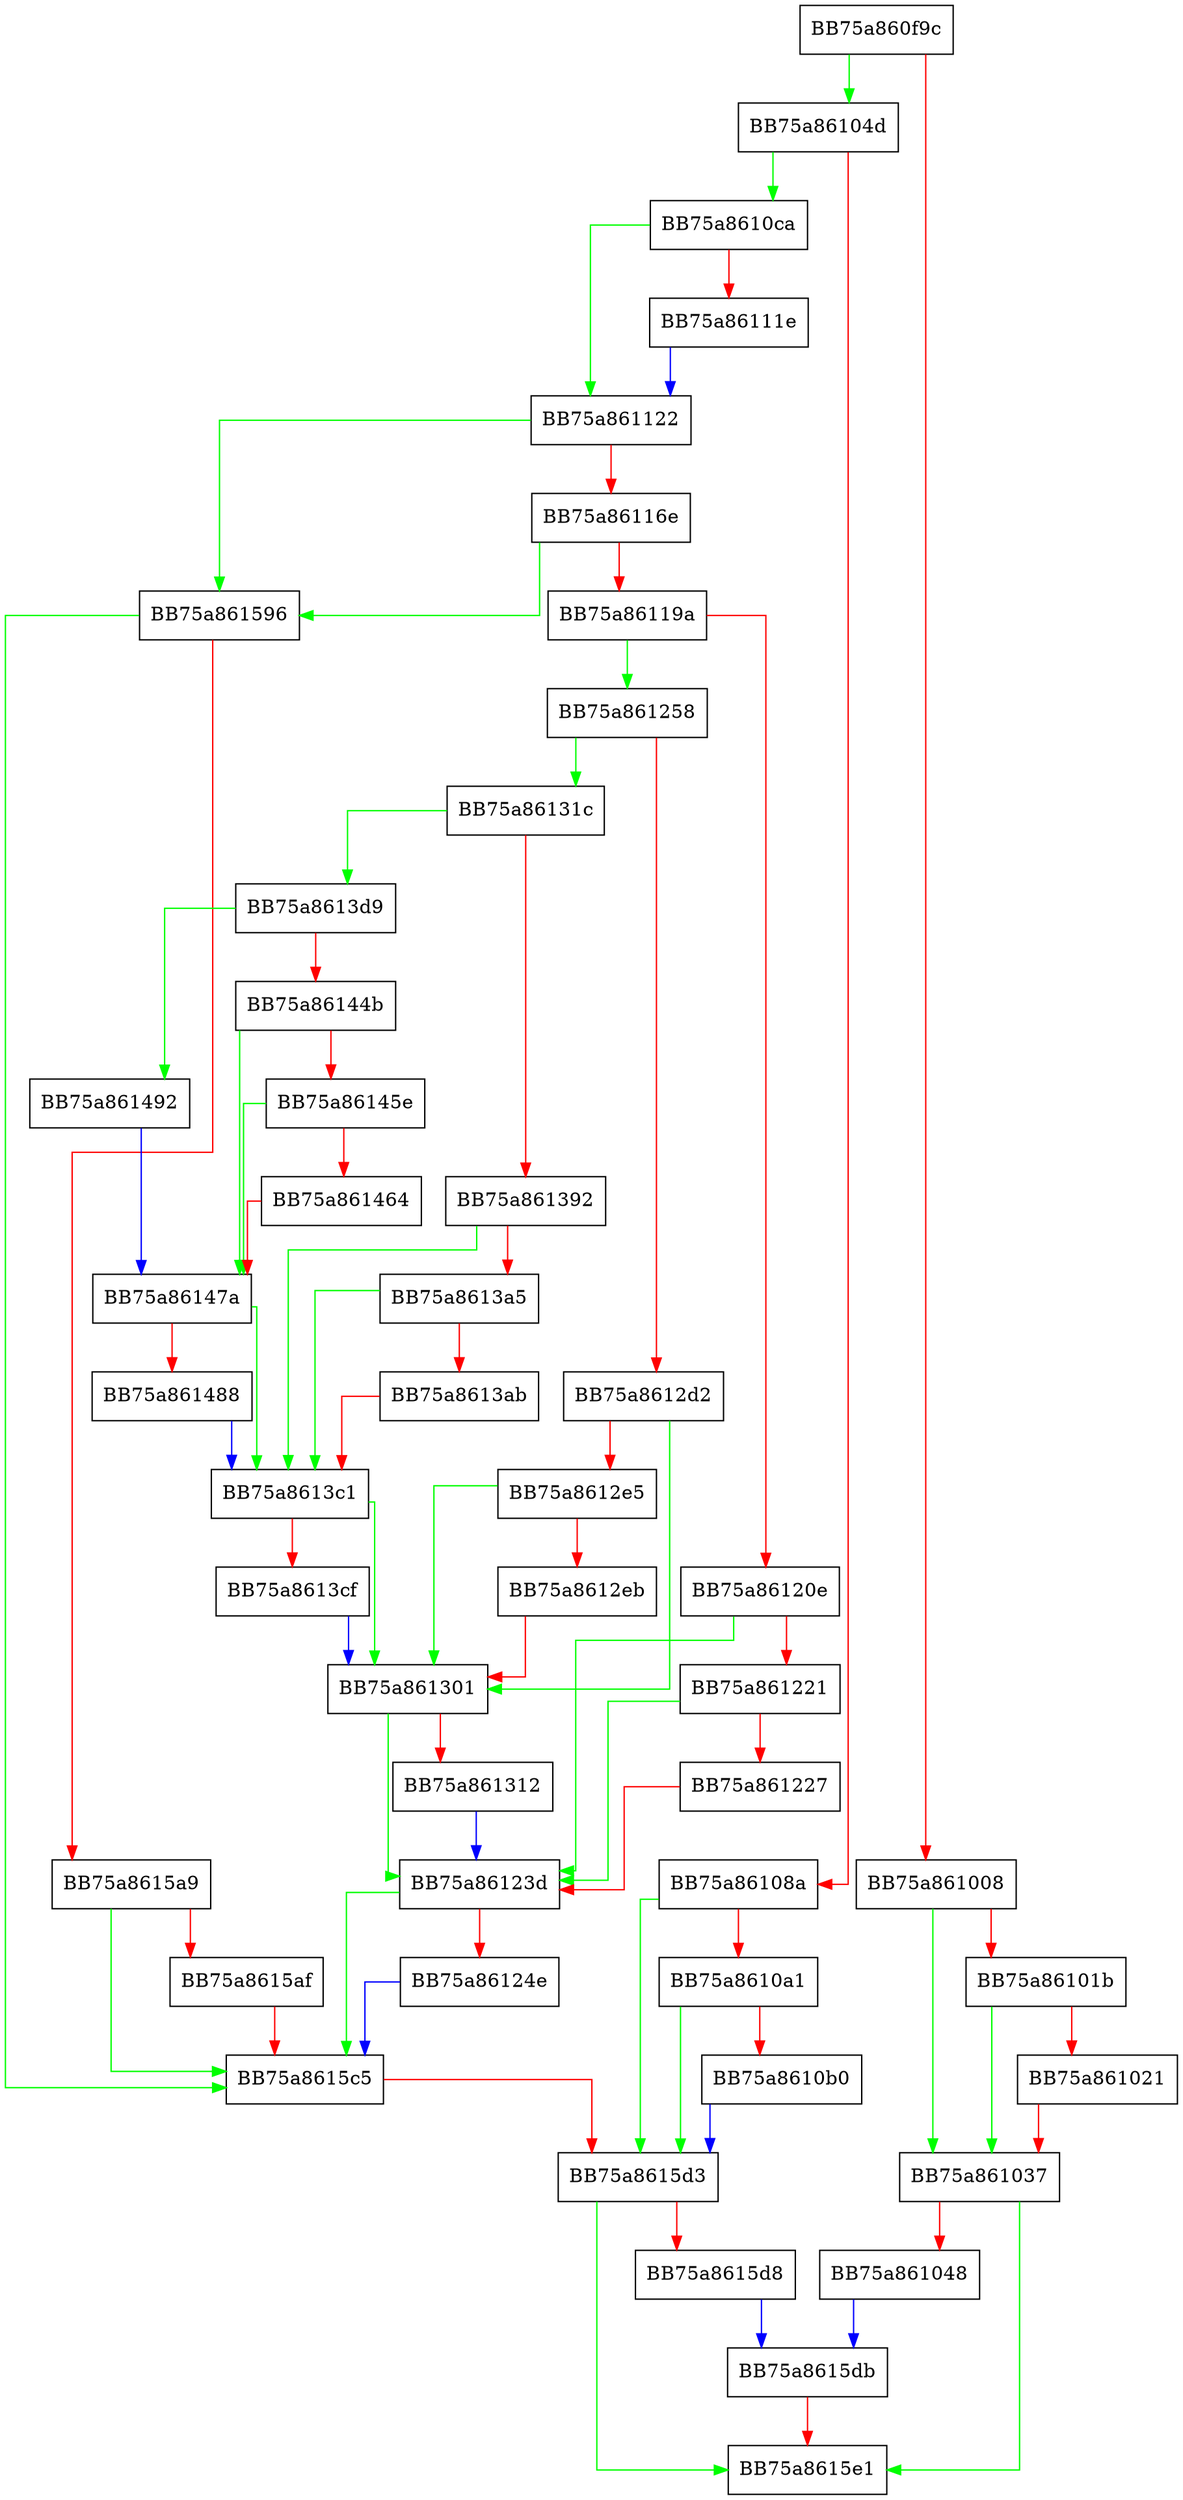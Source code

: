 digraph ProcessSecurityMitigationsIntegrityEvent {
  node [shape="box"];
  graph [splines=ortho];
  BB75a860f9c -> BB75a86104d [color="green"];
  BB75a860f9c -> BB75a861008 [color="red"];
  BB75a861008 -> BB75a861037 [color="green"];
  BB75a861008 -> BB75a86101b [color="red"];
  BB75a86101b -> BB75a861037 [color="green"];
  BB75a86101b -> BB75a861021 [color="red"];
  BB75a861021 -> BB75a861037 [color="red"];
  BB75a861037 -> BB75a8615e1 [color="green"];
  BB75a861037 -> BB75a861048 [color="red"];
  BB75a861048 -> BB75a8615db [color="blue"];
  BB75a86104d -> BB75a8610ca [color="green"];
  BB75a86104d -> BB75a86108a [color="red"];
  BB75a86108a -> BB75a8615d3 [color="green"];
  BB75a86108a -> BB75a8610a1 [color="red"];
  BB75a8610a1 -> BB75a8615d3 [color="green"];
  BB75a8610a1 -> BB75a8610b0 [color="red"];
  BB75a8610b0 -> BB75a8615d3 [color="blue"];
  BB75a8610ca -> BB75a861122 [color="green"];
  BB75a8610ca -> BB75a86111e [color="red"];
  BB75a86111e -> BB75a861122 [color="blue"];
  BB75a861122 -> BB75a861596 [color="green"];
  BB75a861122 -> BB75a86116e [color="red"];
  BB75a86116e -> BB75a861596 [color="green"];
  BB75a86116e -> BB75a86119a [color="red"];
  BB75a86119a -> BB75a861258 [color="green"];
  BB75a86119a -> BB75a86120e [color="red"];
  BB75a86120e -> BB75a86123d [color="green"];
  BB75a86120e -> BB75a861221 [color="red"];
  BB75a861221 -> BB75a86123d [color="green"];
  BB75a861221 -> BB75a861227 [color="red"];
  BB75a861227 -> BB75a86123d [color="red"];
  BB75a86123d -> BB75a8615c5 [color="green"];
  BB75a86123d -> BB75a86124e [color="red"];
  BB75a86124e -> BB75a8615c5 [color="blue"];
  BB75a861258 -> BB75a86131c [color="green"];
  BB75a861258 -> BB75a8612d2 [color="red"];
  BB75a8612d2 -> BB75a861301 [color="green"];
  BB75a8612d2 -> BB75a8612e5 [color="red"];
  BB75a8612e5 -> BB75a861301 [color="green"];
  BB75a8612e5 -> BB75a8612eb [color="red"];
  BB75a8612eb -> BB75a861301 [color="red"];
  BB75a861301 -> BB75a86123d [color="green"];
  BB75a861301 -> BB75a861312 [color="red"];
  BB75a861312 -> BB75a86123d [color="blue"];
  BB75a86131c -> BB75a8613d9 [color="green"];
  BB75a86131c -> BB75a861392 [color="red"];
  BB75a861392 -> BB75a8613c1 [color="green"];
  BB75a861392 -> BB75a8613a5 [color="red"];
  BB75a8613a5 -> BB75a8613c1 [color="green"];
  BB75a8613a5 -> BB75a8613ab [color="red"];
  BB75a8613ab -> BB75a8613c1 [color="red"];
  BB75a8613c1 -> BB75a861301 [color="green"];
  BB75a8613c1 -> BB75a8613cf [color="red"];
  BB75a8613cf -> BB75a861301 [color="blue"];
  BB75a8613d9 -> BB75a861492 [color="green"];
  BB75a8613d9 -> BB75a86144b [color="red"];
  BB75a86144b -> BB75a86147a [color="green"];
  BB75a86144b -> BB75a86145e [color="red"];
  BB75a86145e -> BB75a86147a [color="green"];
  BB75a86145e -> BB75a861464 [color="red"];
  BB75a861464 -> BB75a86147a [color="red"];
  BB75a86147a -> BB75a8613c1 [color="green"];
  BB75a86147a -> BB75a861488 [color="red"];
  BB75a861488 -> BB75a8613c1 [color="blue"];
  BB75a861492 -> BB75a86147a [color="blue"];
  BB75a861596 -> BB75a8615c5 [color="green"];
  BB75a861596 -> BB75a8615a9 [color="red"];
  BB75a8615a9 -> BB75a8615c5 [color="green"];
  BB75a8615a9 -> BB75a8615af [color="red"];
  BB75a8615af -> BB75a8615c5 [color="red"];
  BB75a8615c5 -> BB75a8615d3 [color="red"];
  BB75a8615d3 -> BB75a8615e1 [color="green"];
  BB75a8615d3 -> BB75a8615d8 [color="red"];
  BB75a8615d8 -> BB75a8615db [color="blue"];
  BB75a8615db -> BB75a8615e1 [color="red"];
}